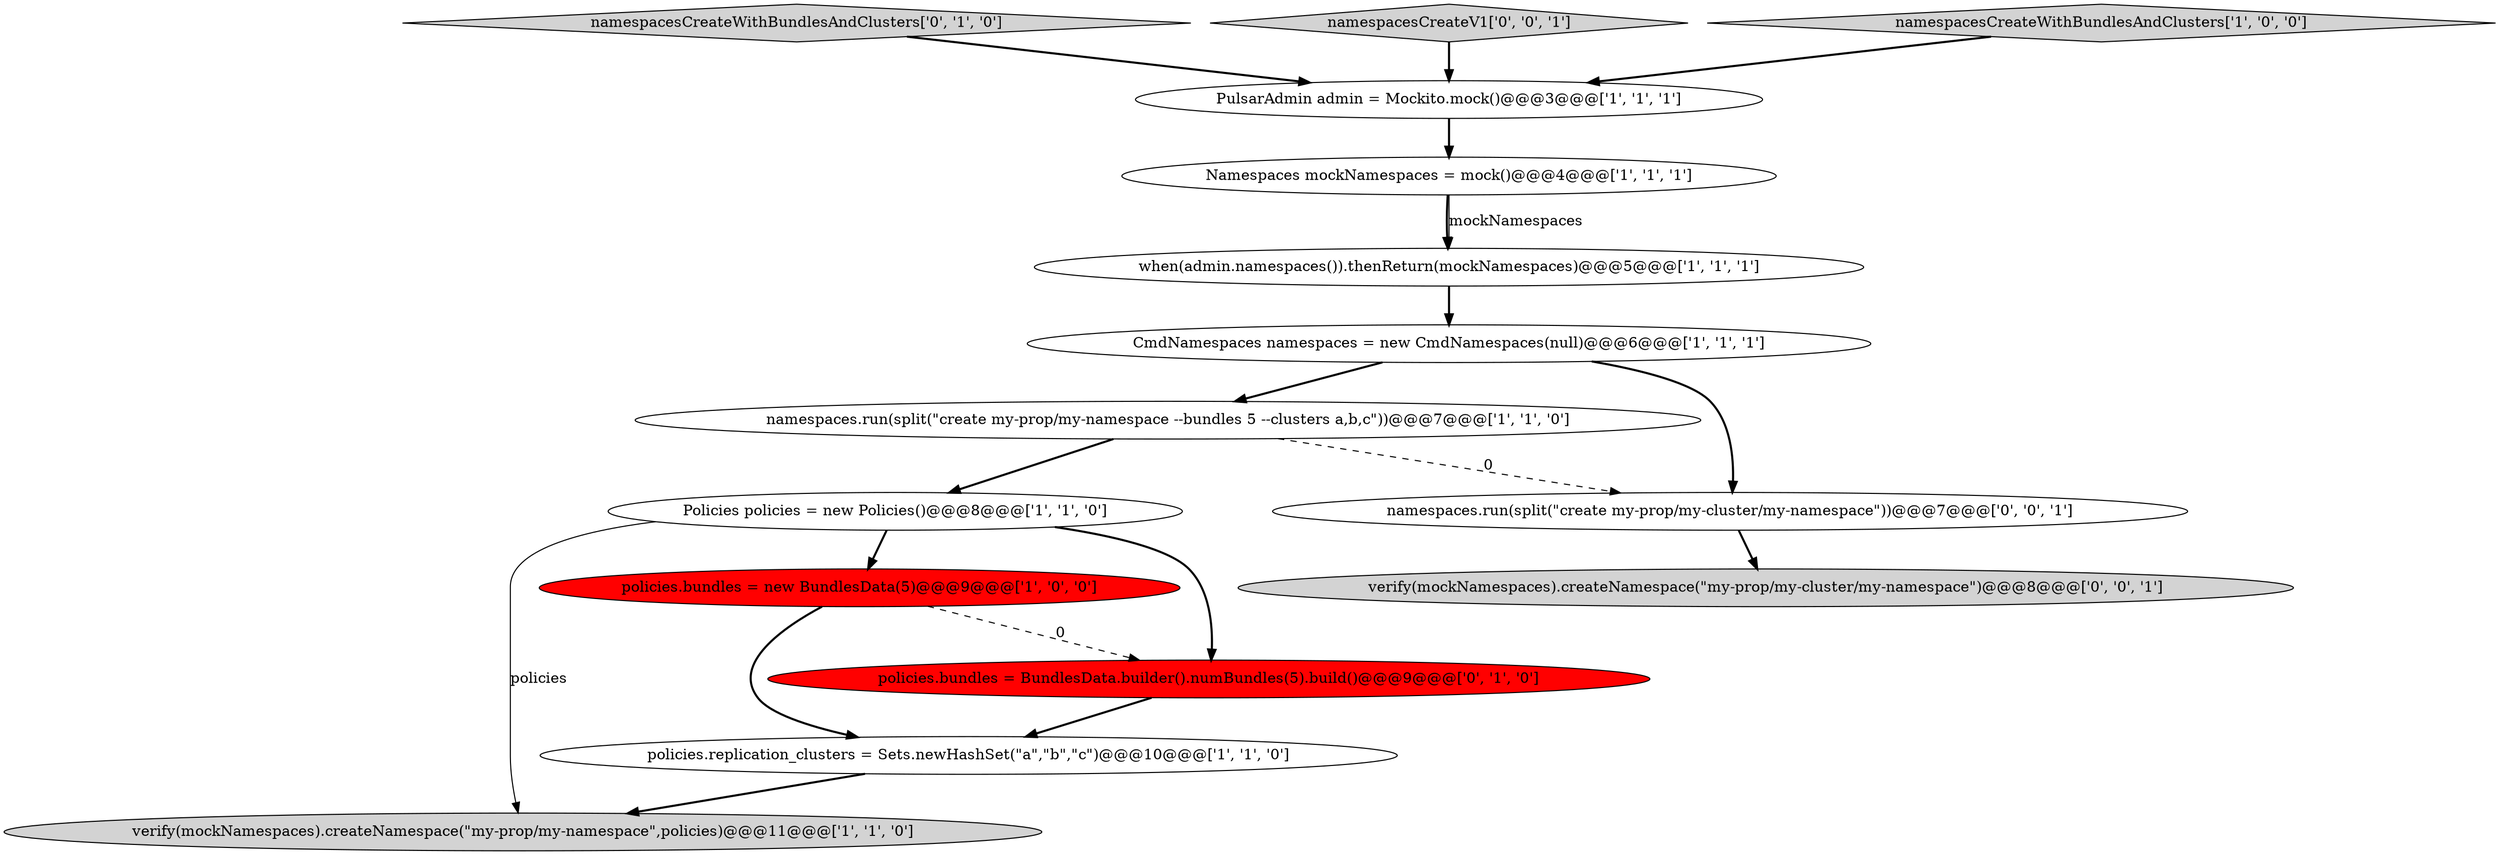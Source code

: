 digraph {
13 [style = filled, label = "verify(mockNamespaces).createNamespace(\"my-prop/my-cluster/my-namespace\")@@@8@@@['0', '0', '1']", fillcolor = lightgray, shape = ellipse image = "AAA0AAABBB3BBB"];
7 [style = filled, label = "policies.replication_clusters = Sets.newHashSet(\"a\",\"b\",\"c\")@@@10@@@['1', '1', '0']", fillcolor = white, shape = ellipse image = "AAA0AAABBB1BBB"];
8 [style = filled, label = "verify(mockNamespaces).createNamespace(\"my-prop/my-namespace\",policies)@@@11@@@['1', '1', '0']", fillcolor = lightgray, shape = ellipse image = "AAA0AAABBB1BBB"];
6 [style = filled, label = "namespaces.run(split(\"create my-prop/my-namespace --bundles 5 --clusters a,b,c\"))@@@7@@@['1', '1', '0']", fillcolor = white, shape = ellipse image = "AAA0AAABBB1BBB"];
14 [style = filled, label = "namespaces.run(split(\"create my-prop/my-cluster/my-namespace\"))@@@7@@@['0', '0', '1']", fillcolor = white, shape = ellipse image = "AAA0AAABBB3BBB"];
11 [style = filled, label = "namespacesCreateWithBundlesAndClusters['0', '1', '0']", fillcolor = lightgray, shape = diamond image = "AAA0AAABBB2BBB"];
2 [style = filled, label = "Namespaces mockNamespaces = mock()@@@4@@@['1', '1', '1']", fillcolor = white, shape = ellipse image = "AAA0AAABBB1BBB"];
12 [style = filled, label = "namespacesCreateV1['0', '0', '1']", fillcolor = lightgray, shape = diamond image = "AAA0AAABBB3BBB"];
5 [style = filled, label = "CmdNamespaces namespaces = new CmdNamespaces(null)@@@6@@@['1', '1', '1']", fillcolor = white, shape = ellipse image = "AAA0AAABBB1BBB"];
3 [style = filled, label = "namespacesCreateWithBundlesAndClusters['1', '0', '0']", fillcolor = lightgray, shape = diamond image = "AAA0AAABBB1BBB"];
4 [style = filled, label = "Policies policies = new Policies()@@@8@@@['1', '1', '0']", fillcolor = white, shape = ellipse image = "AAA0AAABBB1BBB"];
9 [style = filled, label = "policies.bundles = new BundlesData(5)@@@9@@@['1', '0', '0']", fillcolor = red, shape = ellipse image = "AAA1AAABBB1BBB"];
1 [style = filled, label = "when(admin.namespaces()).thenReturn(mockNamespaces)@@@5@@@['1', '1', '1']", fillcolor = white, shape = ellipse image = "AAA0AAABBB1BBB"];
0 [style = filled, label = "PulsarAdmin admin = Mockito.mock()@@@3@@@['1', '1', '1']", fillcolor = white, shape = ellipse image = "AAA0AAABBB1BBB"];
10 [style = filled, label = "policies.bundles = BundlesData.builder().numBundles(5).build()@@@9@@@['0', '1', '0']", fillcolor = red, shape = ellipse image = "AAA1AAABBB2BBB"];
1->5 [style = bold, label=""];
4->9 [style = bold, label=""];
4->10 [style = bold, label=""];
6->4 [style = bold, label=""];
4->8 [style = solid, label="policies"];
11->0 [style = bold, label=""];
9->10 [style = dashed, label="0"];
14->13 [style = bold, label=""];
5->6 [style = bold, label=""];
5->14 [style = bold, label=""];
6->14 [style = dashed, label="0"];
9->7 [style = bold, label=""];
7->8 [style = bold, label=""];
12->0 [style = bold, label=""];
10->7 [style = bold, label=""];
2->1 [style = bold, label=""];
2->1 [style = solid, label="mockNamespaces"];
3->0 [style = bold, label=""];
0->2 [style = bold, label=""];
}
